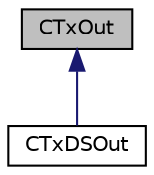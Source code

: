 digraph "CTxOut"
{
  edge [fontname="Helvetica",fontsize="10",labelfontname="Helvetica",labelfontsize="10"];
  node [fontname="Helvetica",fontsize="10",shape=record];
  Node0 [label="CTxOut",height=0.2,width=0.4,color="black", fillcolor="grey75", style="filled", fontcolor="black"];
  Node0 -> Node1 [dir="back",color="midnightblue",fontsize="10",style="solid",fontname="Helvetica"];
  Node1 [label="CTxDSOut",height=0.2,width=0.4,color="black", fillcolor="white", style="filled",URL="$class_c_tx_d_s_out.html",tooltip="Holds an Obfuscation output. "];
}
